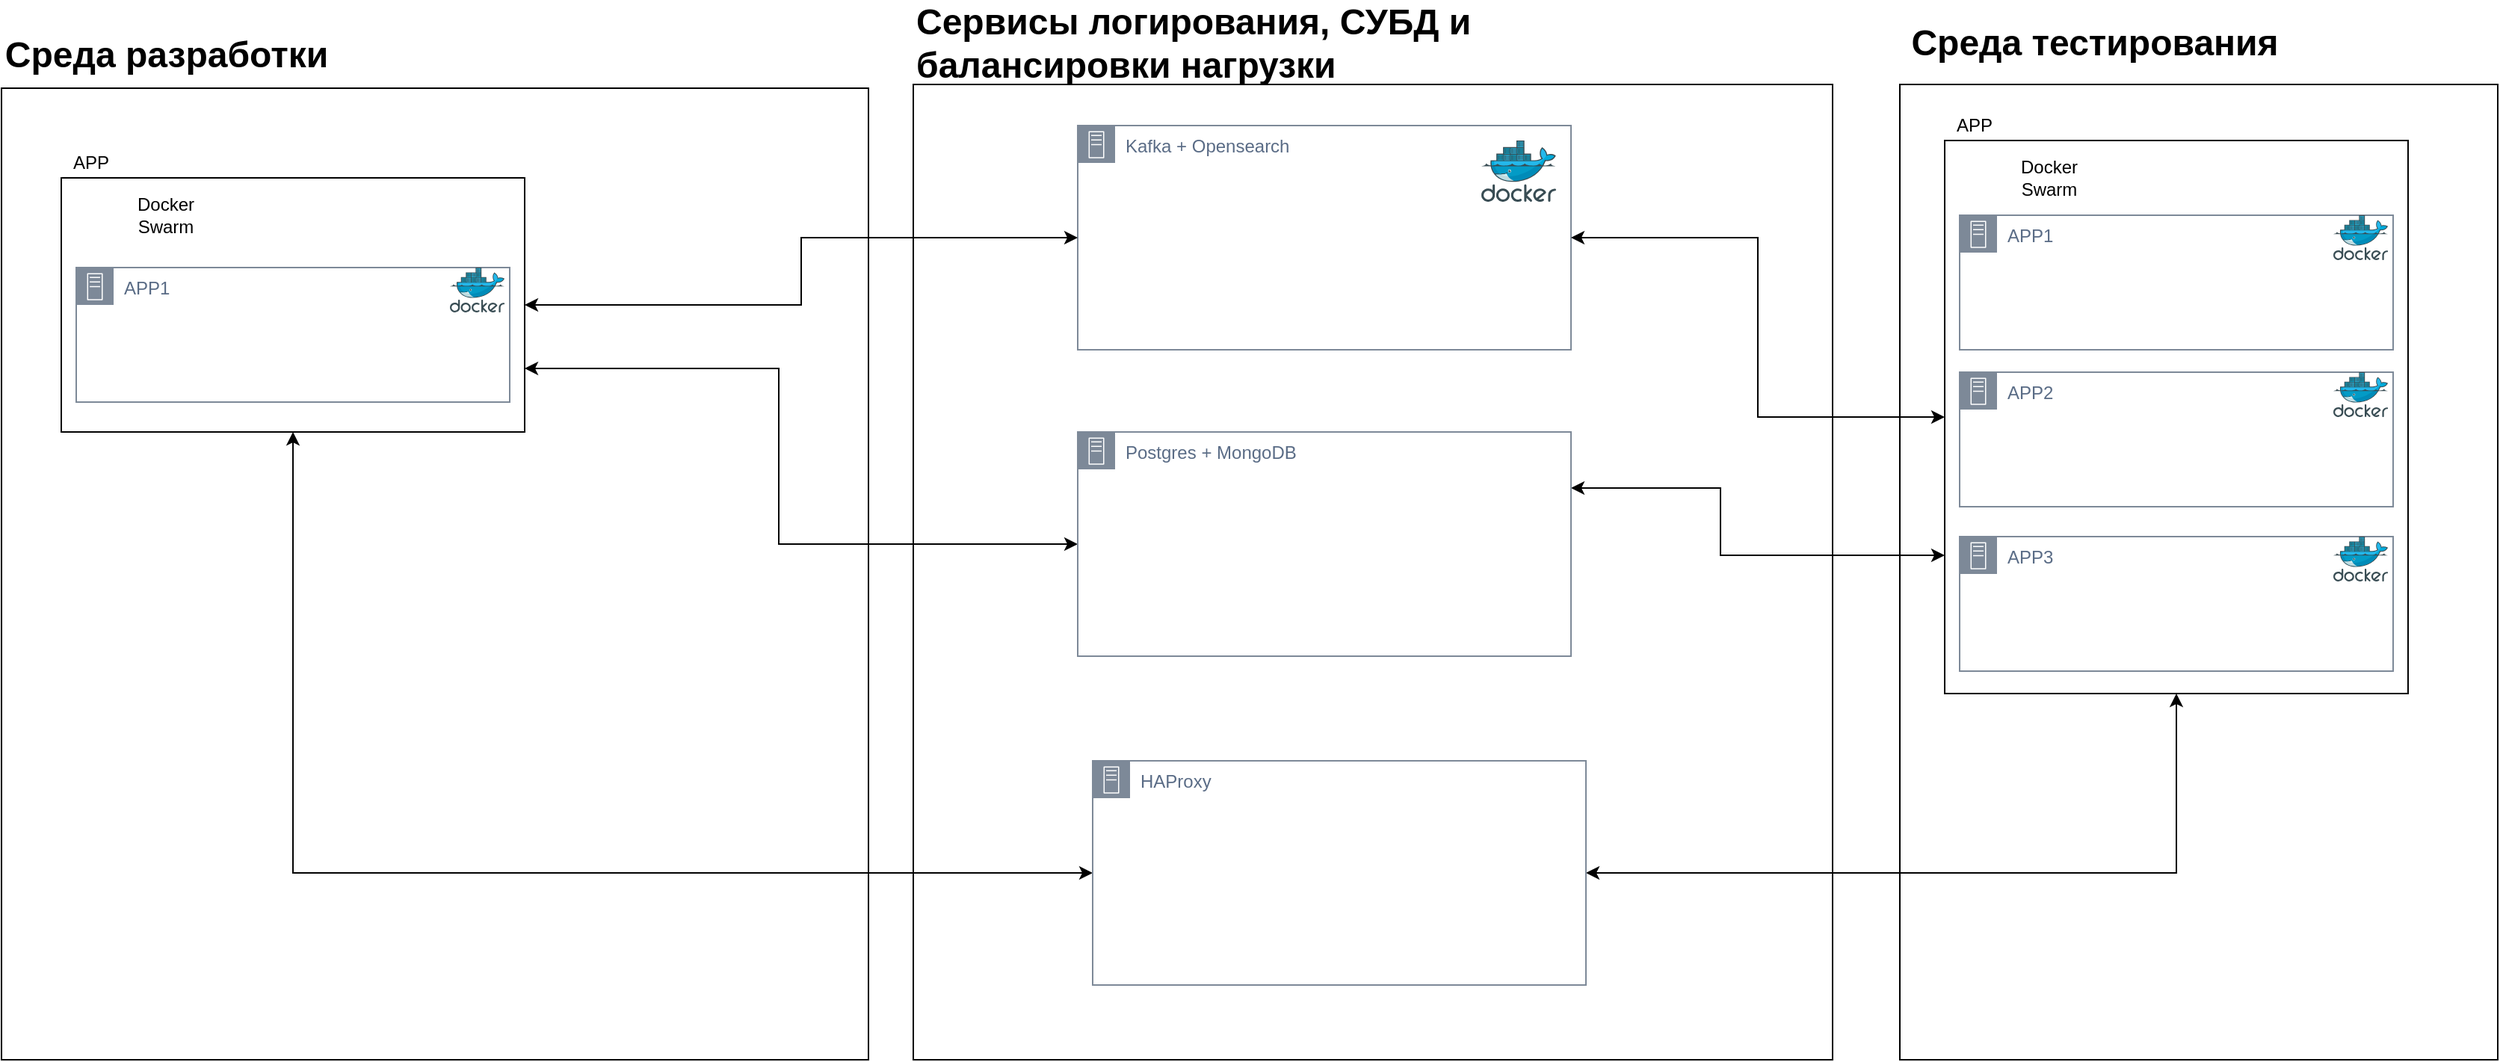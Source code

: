 <mxfile version="24.6.4" type="github" pages="2">
  <diagram name="Среда разработки/среда тестирования" id="llg9eI959ufNJ5P5xfva">
    <mxGraphModel dx="2132" dy="2349" grid="1" gridSize="10" guides="1" tooltips="1" connect="1" arrows="1" fold="1" page="1" pageScale="1" pageWidth="827" pageHeight="1169" math="0" shadow="0">
      <root>
        <mxCell id="0" />
        <mxCell id="1" parent="0" />
        <mxCell id="7yHPk8XJTkYft_NBueNa-7" value="" style="whiteSpace=wrap;html=1;movable=1;resizable=1;rotatable=1;deletable=1;editable=1;locked=0;connectable=1;" vertex="1" parent="1">
          <mxGeometry x="660" y="37.5" width="615" height="652.5" as="geometry" />
        </mxCell>
        <mxCell id="-5-JZjUfikHXncRNq7sT-1" value="" style="whiteSpace=wrap;html=1;movable=1;resizable=1;rotatable=1;deletable=1;editable=1;locked=0;connectable=1;" parent="1" vertex="1">
          <mxGeometry x="50" y="40" width="580" height="650" as="geometry" />
        </mxCell>
        <mxCell id="-5-JZjUfikHXncRNq7sT-3" value="Среда разработки" style="text;strokeColor=none;fillColor=none;html=1;fontSize=24;fontStyle=1;verticalAlign=middle;align=center;" parent="1" vertex="1">
          <mxGeometry x="110" y="-2.5" width="100" height="40" as="geometry" />
        </mxCell>
        <mxCell id="-5-JZjUfikHXncRNq7sT-4" value="Kafka + Opensearch&lt;div&gt;&lt;br&gt;&lt;/div&gt;" style="points=[[0,0],[0.25,0],[0.5,0],[0.75,0],[1,0],[1,0.25],[1,0.5],[1,0.75],[1,1],[0.75,1],[0.5,1],[0.25,1],[0,1],[0,0.75],[0,0.5],[0,0.25]];outlineConnect=0;gradientColor=none;html=1;whiteSpace=wrap;fontSize=12;fontStyle=0;container=1;pointerEvents=0;collapsible=0;recursiveResize=0;shape=mxgraph.aws4.group;grIcon=mxgraph.aws4.group_on_premise;strokeColor=#7D8998;fillColor=none;verticalAlign=top;align=left;spacingLeft=30;fontColor=#5A6C86;dashed=0;" parent="1" vertex="1">
          <mxGeometry x="770" y="65" width="330" height="150" as="geometry" />
        </mxCell>
        <mxCell id="-5-JZjUfikHXncRNq7sT-5" value="" style="image;sketch=0;aspect=fixed;html=1;points=[];align=center;fontSize=12;image=img/lib/mscae/Docker.svg;" parent="-5-JZjUfikHXncRNq7sT-4" vertex="1">
          <mxGeometry x="270" y="10" width="50" height="41" as="geometry" />
        </mxCell>
        <mxCell id="4Vv0WDQ5GXurvVNfTGHG-11" style="edgeStyle=orthogonalEdgeStyle;rounded=0;orthogonalLoop=1;jettySize=auto;html=1;exitX=1;exitY=0.5;exitDx=0;exitDy=0;entryX=0;entryY=0.5;entryDx=0;entryDy=0;startArrow=classic;startFill=1;" edge="1" parent="1" source="-5-JZjUfikHXncRNq7sT-10" target="-5-JZjUfikHXncRNq7sT-4">
          <mxGeometry relative="1" as="geometry" />
        </mxCell>
        <mxCell id="7yHPk8XJTkYft_NBueNa-12" style="edgeStyle=elbowEdgeStyle;rounded=0;orthogonalLoop=1;jettySize=auto;html=1;exitX=1;exitY=0.75;exitDx=0;exitDy=0;entryX=0;entryY=0.5;entryDx=0;entryDy=0;startArrow=classic;startFill=1;" edge="1" parent="1" source="-5-JZjUfikHXncRNq7sT-10" target="7yHPk8XJTkYft_NBueNa-10">
          <mxGeometry relative="1" as="geometry">
            <Array as="points">
              <mxPoint x="570" y="340" />
            </Array>
          </mxGeometry>
        </mxCell>
        <mxCell id="-5-JZjUfikHXncRNq7sT-10" value="" style="whiteSpace=wrap;html=1;" parent="1" vertex="1">
          <mxGeometry x="90" y="100" width="310" height="170" as="geometry" />
        </mxCell>
        <mxCell id="4Vv0WDQ5GXurvVNfTGHG-1" value="" style="shape=image;html=1;verticalAlign=top;verticalLabelPosition=bottom;labelBackgroundColor=#ffffff;imageAspect=0;aspect=fixed;image=https://cdn1.iconfinder.com/data/icons/unicons-line-vol-3/24/docker-128.png" vertex="1" parent="1">
          <mxGeometry x="100" y="105" width="40" height="40" as="geometry" />
        </mxCell>
        <mxCell id="4Vv0WDQ5GXurvVNfTGHG-2" value="Docker Swarm" style="text;html=1;align=center;verticalAlign=middle;whiteSpace=wrap;rounded=0;" vertex="1" parent="1">
          <mxGeometry x="130" y="110" width="60" height="30" as="geometry" />
        </mxCell>
        <mxCell id="4Vv0WDQ5GXurvVNfTGHG-4" value="APP" style="text;html=1;align=center;verticalAlign=middle;whiteSpace=wrap;rounded=0;" vertex="1" parent="1">
          <mxGeometry x="80" y="75" width="60" height="30" as="geometry" />
        </mxCell>
        <mxCell id="4Vv0WDQ5GXurvVNfTGHG-29" value="" style="whiteSpace=wrap;html=1;movable=1;resizable=1;rotatable=1;deletable=1;editable=1;locked=0;connectable=1;" vertex="1" parent="1">
          <mxGeometry x="1320" y="37.5" width="400" height="652.5" as="geometry" />
        </mxCell>
        <mxCell id="4Vv0WDQ5GXurvVNfTGHG-30" value="Среда тестирования" style="text;strokeColor=none;fillColor=none;html=1;fontSize=24;fontStyle=1;verticalAlign=middle;align=center;" vertex="1" parent="1">
          <mxGeometry x="1400" y="-10" width="100" height="40" as="geometry" />
        </mxCell>
        <mxCell id="7yHPk8XJTkYft_NBueNa-5" style="edgeStyle=orthogonalEdgeStyle;rounded=0;orthogonalLoop=1;jettySize=auto;html=1;exitX=0;exitY=0.5;exitDx=0;exitDy=0;entryX=1;entryY=0.5;entryDx=0;entryDy=0;startArrow=classic;startFill=1;" edge="1" parent="1" source="4Vv0WDQ5GXurvVNfTGHG-31" target="-5-JZjUfikHXncRNq7sT-4">
          <mxGeometry relative="1" as="geometry" />
        </mxCell>
        <mxCell id="7yHPk8XJTkYft_NBueNa-13" style="edgeStyle=orthogonalEdgeStyle;rounded=0;orthogonalLoop=1;jettySize=auto;html=1;exitX=0;exitY=0.75;exitDx=0;exitDy=0;entryX=1;entryY=0.25;entryDx=0;entryDy=0;startArrow=classic;startFill=1;" edge="1" parent="1" source="4Vv0WDQ5GXurvVNfTGHG-31" target="7yHPk8XJTkYft_NBueNa-10">
          <mxGeometry relative="1" as="geometry">
            <Array as="points">
              <mxPoint x="1200" y="353" />
              <mxPoint x="1200" y="308" />
            </Array>
          </mxGeometry>
        </mxCell>
        <mxCell id="4Vv0WDQ5GXurvVNfTGHG-31" value="" style="whiteSpace=wrap;html=1;" vertex="1" parent="1">
          <mxGeometry x="1350" y="75" width="310" height="370" as="geometry" />
        </mxCell>
        <mxCell id="4Vv0WDQ5GXurvVNfTGHG-32" value="" style="shape=image;html=1;verticalAlign=top;verticalLabelPosition=bottom;labelBackgroundColor=#ffffff;imageAspect=0;aspect=fixed;image=https://cdn1.iconfinder.com/data/icons/unicons-line-vol-3/24/docker-128.png" vertex="1" parent="1">
          <mxGeometry x="1360" y="80" width="40" height="40" as="geometry" />
        </mxCell>
        <mxCell id="4Vv0WDQ5GXurvVNfTGHG-33" value="Docker Swarm" style="text;html=1;align=center;verticalAlign=middle;whiteSpace=wrap;rounded=0;" vertex="1" parent="1">
          <mxGeometry x="1390" y="85" width="60" height="30" as="geometry" />
        </mxCell>
        <mxCell id="4Vv0WDQ5GXurvVNfTGHG-34" value="APP" style="text;html=1;align=center;verticalAlign=middle;whiteSpace=wrap;rounded=0;" vertex="1" parent="1">
          <mxGeometry x="1340" y="50" width="60" height="30" as="geometry" />
        </mxCell>
        <mxCell id="4Vv0WDQ5GXurvVNfTGHG-35" value="APP1&lt;div&gt;&lt;br&gt;&lt;/div&gt;" style="points=[[0,0],[0.25,0],[0.5,0],[0.75,0],[1,0],[1,0.25],[1,0.5],[1,0.75],[1,1],[0.75,1],[0.5,1],[0.25,1],[0,1],[0,0.75],[0,0.5],[0,0.25]];outlineConnect=0;gradientColor=none;html=1;whiteSpace=wrap;fontSize=12;fontStyle=0;container=1;pointerEvents=0;collapsible=0;recursiveResize=0;shape=mxgraph.aws4.group;grIcon=mxgraph.aws4.group_on_premise;strokeColor=#7D8998;fillColor=none;verticalAlign=top;align=left;spacingLeft=30;fontColor=#5A6C86;dashed=0;" vertex="1" parent="1">
          <mxGeometry x="1360" y="125" width="290" height="90" as="geometry" />
        </mxCell>
        <mxCell id="4Vv0WDQ5GXurvVNfTGHG-36" value="" style="image;sketch=0;aspect=fixed;html=1;points=[];align=center;fontSize=12;image=img/lib/mscae/Docker.svg;" vertex="1" parent="4Vv0WDQ5GXurvVNfTGHG-35">
          <mxGeometry x="250" width="36.59" height="30" as="geometry" />
        </mxCell>
        <mxCell id="7yHPk8XJTkYft_NBueNa-1" value="&lt;div&gt;APP2&lt;/div&gt;" style="points=[[0,0],[0.25,0],[0.5,0],[0.75,0],[1,0],[1,0.25],[1,0.5],[1,0.75],[1,1],[0.75,1],[0.5,1],[0.25,1],[0,1],[0,0.75],[0,0.5],[0,0.25]];outlineConnect=0;gradientColor=none;html=1;whiteSpace=wrap;fontSize=12;fontStyle=0;container=1;pointerEvents=0;collapsible=0;recursiveResize=0;shape=mxgraph.aws4.group;grIcon=mxgraph.aws4.group_on_premise;strokeColor=#7D8998;fillColor=none;verticalAlign=top;align=left;spacingLeft=30;fontColor=#5A6C86;dashed=0;" vertex="1" parent="1">
          <mxGeometry x="1360" y="230" width="290" height="90" as="geometry" />
        </mxCell>
        <mxCell id="7yHPk8XJTkYft_NBueNa-2" value="" style="image;sketch=0;aspect=fixed;html=1;points=[];align=center;fontSize=12;image=img/lib/mscae/Docker.svg;" vertex="1" parent="7yHPk8XJTkYft_NBueNa-1">
          <mxGeometry x="250" width="36.59" height="30" as="geometry" />
        </mxCell>
        <mxCell id="7yHPk8XJTkYft_NBueNa-3" value="&lt;div&gt;APP3&lt;/div&gt;&lt;div&gt;&lt;br&gt;&lt;/div&gt;" style="points=[[0,0],[0.25,0],[0.5,0],[0.75,0],[1,0],[1,0.25],[1,0.5],[1,0.75],[1,1],[0.75,1],[0.5,1],[0.25,1],[0,1],[0,0.75],[0,0.5],[0,0.25]];outlineConnect=0;gradientColor=none;html=1;whiteSpace=wrap;fontSize=12;fontStyle=0;container=1;pointerEvents=0;collapsible=0;recursiveResize=0;shape=mxgraph.aws4.group;grIcon=mxgraph.aws4.group_on_premise;strokeColor=#7D8998;fillColor=none;verticalAlign=top;align=left;spacingLeft=30;fontColor=#5A6C86;dashed=0;" vertex="1" parent="1">
          <mxGeometry x="1360" y="340" width="290" height="90" as="geometry" />
        </mxCell>
        <mxCell id="7yHPk8XJTkYft_NBueNa-4" value="" style="image;sketch=0;aspect=fixed;html=1;points=[];align=center;fontSize=12;image=img/lib/mscae/Docker.svg;" vertex="1" parent="7yHPk8XJTkYft_NBueNa-3">
          <mxGeometry x="250" width="36.59" height="30" as="geometry" />
        </mxCell>
        <mxCell id="7yHPk8XJTkYft_NBueNa-9" value="Сервисы логирования, СУБД и&amp;nbsp;&lt;div&gt;балансировки нагрузки&lt;/div&gt;" style="text;strokeColor=none;fillColor=none;html=1;fontSize=24;fontStyle=1;verticalAlign=middle;align=left;" vertex="1" parent="1">
          <mxGeometry x="660" y="-10" width="627.5" height="40" as="geometry" />
        </mxCell>
        <mxCell id="7yHPk8XJTkYft_NBueNa-10" value="Postgres + MongoDB" style="points=[[0,0],[0.25,0],[0.5,0],[0.75,0],[1,0],[1,0.25],[1,0.5],[1,0.75],[1,1],[0.75,1],[0.5,1],[0.25,1],[0,1],[0,0.75],[0,0.5],[0,0.25]];outlineConnect=0;gradientColor=none;html=1;whiteSpace=wrap;fontSize=12;fontStyle=0;container=1;pointerEvents=0;collapsible=0;recursiveResize=0;shape=mxgraph.aws4.group;grIcon=mxgraph.aws4.group_on_premise;strokeColor=#7D8998;fillColor=none;verticalAlign=top;align=left;spacingLeft=30;fontColor=#5A6C86;dashed=0;" vertex="1" parent="1">
          <mxGeometry x="770" y="270" width="330" height="150" as="geometry" />
        </mxCell>
        <mxCell id="7yHPk8XJTkYft_NBueNa-15" style="edgeStyle=orthogonalEdgeStyle;rounded=0;orthogonalLoop=1;jettySize=auto;html=1;exitX=0;exitY=0.5;exitDx=0;exitDy=0;entryX=0.5;entryY=1;entryDx=0;entryDy=0;startArrow=classic;startFill=1;" edge="1" parent="1" source="7yHPk8XJTkYft_NBueNa-14" target="-5-JZjUfikHXncRNq7sT-10">
          <mxGeometry relative="1" as="geometry">
            <mxPoint x="50" y="370" as="targetPoint" />
          </mxGeometry>
        </mxCell>
        <mxCell id="7yHPk8XJTkYft_NBueNa-16" style="edgeStyle=orthogonalEdgeStyle;rounded=0;orthogonalLoop=1;jettySize=auto;html=1;exitX=1;exitY=0.5;exitDx=0;exitDy=0;entryX=0.5;entryY=1;entryDx=0;entryDy=0;startArrow=classic;startFill=1;" edge="1" parent="1" source="7yHPk8XJTkYft_NBueNa-14" target="4Vv0WDQ5GXurvVNfTGHG-31">
          <mxGeometry relative="1" as="geometry" />
        </mxCell>
        <mxCell id="7yHPk8XJTkYft_NBueNa-14" value="HAProxy" style="points=[[0,0],[0.25,0],[0.5,0],[0.75,0],[1,0],[1,0.25],[1,0.5],[1,0.75],[1,1],[0.75,1],[0.5,1],[0.25,1],[0,1],[0,0.75],[0,0.5],[0,0.25]];outlineConnect=0;gradientColor=none;html=1;whiteSpace=wrap;fontSize=12;fontStyle=0;container=1;pointerEvents=0;collapsible=0;recursiveResize=0;shape=mxgraph.aws4.group;grIcon=mxgraph.aws4.group_on_premise;strokeColor=#7D8998;fillColor=none;verticalAlign=top;align=left;spacingLeft=30;fontColor=#5A6C86;dashed=0;" vertex="1" parent="1">
          <mxGeometry x="780" y="490" width="330" height="150" as="geometry" />
        </mxCell>
        <mxCell id="42GEZyAf3AZxVVmzzD3I-1" value="APP1&lt;div&gt;&lt;br&gt;&lt;/div&gt;" style="points=[[0,0],[0.25,0],[0.5,0],[0.75,0],[1,0],[1,0.25],[1,0.5],[1,0.75],[1,1],[0.75,1],[0.5,1],[0.25,1],[0,1],[0,0.75],[0,0.5],[0,0.25]];outlineConnect=0;gradientColor=none;html=1;whiteSpace=wrap;fontSize=12;fontStyle=0;container=1;pointerEvents=0;collapsible=0;recursiveResize=0;shape=mxgraph.aws4.group;grIcon=mxgraph.aws4.group_on_premise;strokeColor=#7D8998;fillColor=none;verticalAlign=top;align=left;spacingLeft=30;fontColor=#5A6C86;dashed=0;" vertex="1" parent="1">
          <mxGeometry x="100" y="160" width="290" height="90" as="geometry" />
        </mxCell>
        <mxCell id="42GEZyAf3AZxVVmzzD3I-2" value="" style="image;sketch=0;aspect=fixed;html=1;points=[];align=center;fontSize=12;image=img/lib/mscae/Docker.svg;" vertex="1" parent="42GEZyAf3AZxVVmzzD3I-1">
          <mxGeometry x="250" width="36.59" height="30" as="geometry" />
        </mxCell>
      </root>
    </mxGraphModel>
  </diagram>
  <diagram id="fn84XsCyDBIodZMzv-_E" name="Продуктивная среда">
    <mxGraphModel dx="1459" dy="1976" grid="1" gridSize="10" guides="1" tooltips="1" connect="1" arrows="1" fold="1" page="1" pageScale="1" pageWidth="827" pageHeight="1169" math="0" shadow="0">
      <root>
        <mxCell id="0" />
        <mxCell id="1" parent="0" />
        <mxCell id="l5wIW429BPAiT2nfO5Ks-4" value="" style="whiteSpace=wrap;html=1;movable=0;resizable=0;rotatable=0;deletable=0;editable=0;locked=1;connectable=0;" vertex="1" parent="1">
          <mxGeometry x="600" y="37.5" width="1130" height="692.5" as="geometry" />
        </mxCell>
        <mxCell id="l5wIW429BPAiT2nfO5Ks-2" value="Kafka + Opensearch&lt;div&gt;&lt;br&gt;&lt;/div&gt;" style="points=[[0,0],[0.25,0],[0.5,0],[0.75,0],[1,0],[1,0.25],[1,0.5],[1,0.75],[1,1],[0.75,1],[0.5,1],[0.25,1],[0,1],[0,0.75],[0,0.5],[0,0.25]];outlineConnect=0;gradientColor=none;html=1;whiteSpace=wrap;fontSize=12;fontStyle=0;container=1;pointerEvents=0;collapsible=0;recursiveResize=0;shape=mxgraph.aws4.group;grIcon=mxgraph.aws4.group_on_premise;strokeColor=#7D8998;fillColor=none;verticalAlign=top;align=left;spacingLeft=30;fontColor=#5A6C86;dashed=0;" vertex="1" parent="1">
          <mxGeometry x="770" y="65" width="330" height="150" as="geometry" />
        </mxCell>
        <mxCell id="l5wIW429BPAiT2nfO5Ks-3" value="" style="image;sketch=0;aspect=fixed;html=1;points=[];align=center;fontSize=12;image=img/lib/mscae/Docker.svg;" vertex="1" parent="l5wIW429BPAiT2nfO5Ks-2">
          <mxGeometry x="270" y="10" width="50" height="41" as="geometry" />
        </mxCell>
        <mxCell id="l5wIW429BPAiT2nfO5Ks-5" value="Среда разработки" style="text;strokeColor=none;fillColor=none;html=1;fontSize=24;fontStyle=1;verticalAlign=middle;align=center;" vertex="1" parent="1">
          <mxGeometry x="660" y="-10" width="100" height="40" as="geometry" />
        </mxCell>
        <mxCell id="l5wIW429BPAiT2nfO5Ks-6" style="edgeStyle=orthogonalEdgeStyle;rounded=0;orthogonalLoop=1;jettySize=auto;html=1;exitX=0;exitY=0.25;exitDx=0;exitDy=0;entryX=1;entryY=0.5;entryDx=0;entryDy=0;startArrow=classic;startFill=1;" edge="1" parent="1" source="l5wIW429BPAiT2nfO5Ks-8" target="l5wIW429BPAiT2nfO5Ks-2">
          <mxGeometry relative="1" as="geometry">
            <Array as="points">
              <mxPoint x="1290" y="167" />
              <mxPoint x="1160" y="167" />
              <mxPoint x="1160" y="140" />
            </Array>
          </mxGeometry>
        </mxCell>
        <mxCell id="l5wIW429BPAiT2nfO5Ks-7" style="edgeStyle=orthogonalEdgeStyle;rounded=0;orthogonalLoop=1;jettySize=auto;html=1;exitX=0.001;exitY=0.42;exitDx=0;exitDy=0;startArrow=classic;startFill=1;exitPerimeter=0;" edge="1" parent="1" source="l5wIW429BPAiT2nfO5Ks-8" target="l5wIW429BPAiT2nfO5Ks-19">
          <mxGeometry relative="1" as="geometry">
            <Array as="points">
              <mxPoint x="935" y="230" />
            </Array>
            <mxPoint x="1150" y="300" as="targetPoint" />
          </mxGeometry>
        </mxCell>
        <mxCell id="l5wIW429BPAiT2nfO5Ks-8" value="" style="whiteSpace=wrap;html=1;" vertex="1" parent="1">
          <mxGeometry x="1350" y="75" width="310" height="370" as="geometry" />
        </mxCell>
        <mxCell id="l5wIW429BPAiT2nfO5Ks-9" value="" style="shape=image;html=1;verticalAlign=top;verticalLabelPosition=bottom;labelBackgroundColor=#ffffff;imageAspect=0;aspect=fixed;image=https://cdn1.iconfinder.com/data/icons/unicons-line-vol-3/24/docker-128.png" vertex="1" parent="1">
          <mxGeometry x="1360" y="80" width="40" height="40" as="geometry" />
        </mxCell>
        <mxCell id="l5wIW429BPAiT2nfO5Ks-10" value="Docker Swarm" style="text;html=1;align=center;verticalAlign=middle;whiteSpace=wrap;rounded=0;" vertex="1" parent="1">
          <mxGeometry x="1390" y="85" width="60" height="30" as="geometry" />
        </mxCell>
        <mxCell id="l5wIW429BPAiT2nfO5Ks-11" value="APP" style="text;html=1;align=center;verticalAlign=middle;whiteSpace=wrap;rounded=0;" vertex="1" parent="1">
          <mxGeometry x="1340" y="50" width="60" height="30" as="geometry" />
        </mxCell>
        <mxCell id="l5wIW429BPAiT2nfO5Ks-12" value="APP1&lt;div&gt;&lt;br&gt;&lt;/div&gt;" style="points=[[0,0],[0.25,0],[0.5,0],[0.75,0],[1,0],[1,0.25],[1,0.5],[1,0.75],[1,1],[0.75,1],[0.5,1],[0.25,1],[0,1],[0,0.75],[0,0.5],[0,0.25]];outlineConnect=0;gradientColor=none;html=1;whiteSpace=wrap;fontSize=12;fontStyle=0;container=1;pointerEvents=0;collapsible=0;recursiveResize=0;shape=mxgraph.aws4.group;grIcon=mxgraph.aws4.group_on_premise;strokeColor=#7D8998;fillColor=none;verticalAlign=top;align=left;spacingLeft=30;fontColor=#5A6C86;dashed=0;" vertex="1" parent="1">
          <mxGeometry x="1360" y="125" width="290" height="90" as="geometry" />
        </mxCell>
        <mxCell id="l5wIW429BPAiT2nfO5Ks-13" value="" style="image;sketch=0;aspect=fixed;html=1;points=[];align=center;fontSize=12;image=img/lib/mscae/Docker.svg;" vertex="1" parent="l5wIW429BPAiT2nfO5Ks-12">
          <mxGeometry x="250" width="36.59" height="30" as="geometry" />
        </mxCell>
        <mxCell id="l5wIW429BPAiT2nfO5Ks-14" value="&lt;div&gt;APP2&lt;/div&gt;" style="points=[[0,0],[0.25,0],[0.5,0],[0.75,0],[1,0],[1,0.25],[1,0.5],[1,0.75],[1,1],[0.75,1],[0.5,1],[0.25,1],[0,1],[0,0.75],[0,0.5],[0,0.25]];outlineConnect=0;gradientColor=none;html=1;whiteSpace=wrap;fontSize=12;fontStyle=0;container=1;pointerEvents=0;collapsible=0;recursiveResize=0;shape=mxgraph.aws4.group;grIcon=mxgraph.aws4.group_on_premise;strokeColor=#7D8998;fillColor=none;verticalAlign=top;align=left;spacingLeft=30;fontColor=#5A6C86;dashed=0;" vertex="1" parent="1">
          <mxGeometry x="1360" y="230" width="290" height="90" as="geometry" />
        </mxCell>
        <mxCell id="l5wIW429BPAiT2nfO5Ks-15" value="" style="image;sketch=0;aspect=fixed;html=1;points=[];align=center;fontSize=12;image=img/lib/mscae/Docker.svg;" vertex="1" parent="l5wIW429BPAiT2nfO5Ks-14">
          <mxGeometry x="250" width="36.59" height="30" as="geometry" />
        </mxCell>
        <mxCell id="l5wIW429BPAiT2nfO5Ks-16" value="&lt;div&gt;APP3&lt;/div&gt;&lt;div&gt;&lt;br&gt;&lt;/div&gt;" style="points=[[0,0],[0.25,0],[0.5,0],[0.75,0],[1,0],[1,0.25],[1,0.5],[1,0.75],[1,1],[0.75,1],[0.5,1],[0.25,1],[0,1],[0,0.75],[0,0.5],[0,0.25]];outlineConnect=0;gradientColor=none;html=1;whiteSpace=wrap;fontSize=12;fontStyle=0;container=1;pointerEvents=0;collapsible=0;recursiveResize=0;shape=mxgraph.aws4.group;grIcon=mxgraph.aws4.group_on_premise;strokeColor=#7D8998;fillColor=none;verticalAlign=top;align=left;spacingLeft=30;fontColor=#5A6C86;dashed=0;" vertex="1" parent="1">
          <mxGeometry x="1360" y="340" width="290" height="90" as="geometry" />
        </mxCell>
        <mxCell id="l5wIW429BPAiT2nfO5Ks-17" value="" style="image;sketch=0;aspect=fixed;html=1;points=[];align=center;fontSize=12;image=img/lib/mscae/Docker.svg;" vertex="1" parent="l5wIW429BPAiT2nfO5Ks-16">
          <mxGeometry x="250" width="36.59" height="30" as="geometry" />
        </mxCell>
        <mxCell id="l5wIW429BPAiT2nfO5Ks-19" value="Postgres" style="points=[[0,0],[0.25,0],[0.5,0],[0.75,0],[1,0],[1,0.25],[1,0.5],[1,0.75],[1,1],[0.75,1],[0.5,1],[0.25,1],[0,1],[0,0.75],[0,0.5],[0,0.25]];outlineConnect=0;gradientColor=none;html=1;whiteSpace=wrap;fontSize=12;fontStyle=0;container=1;pointerEvents=0;collapsible=0;recursiveResize=0;shape=mxgraph.aws4.group;grIcon=mxgraph.aws4.group_on_premise;strokeColor=#7D8998;fillColor=none;verticalAlign=top;align=left;spacingLeft=30;fontColor=#5A6C86;dashed=0;" vertex="1" parent="1">
          <mxGeometry x="770" y="240" width="330" height="150" as="geometry" />
        </mxCell>
        <mxCell id="l5wIW429BPAiT2nfO5Ks-20" style="edgeStyle=orthogonalEdgeStyle;rounded=0;orthogonalLoop=1;jettySize=auto;html=1;exitX=0.5;exitY=0;exitDx=0;exitDy=0;entryX=0.5;entryY=1;entryDx=0;entryDy=0;startArrow=classic;startFill=1;" edge="1" parent="1" source="l5wIW429BPAiT2nfO5Ks-21" target="l5wIW429BPAiT2nfO5Ks-8">
          <mxGeometry relative="1" as="geometry" />
        </mxCell>
        <mxCell id="l5wIW429BPAiT2nfO5Ks-21" value="HAProxy" style="points=[[0,0],[0.25,0],[0.5,0],[0.75,0],[1,0],[1,0.25],[1,0.5],[1,0.75],[1,1],[0.75,1],[0.5,1],[0.25,1],[0,1],[0,0.75],[0,0.5],[0,0.25]];outlineConnect=0;gradientColor=none;html=1;whiteSpace=wrap;fontSize=12;fontStyle=0;container=1;pointerEvents=0;collapsible=0;recursiveResize=0;shape=mxgraph.aws4.group;grIcon=mxgraph.aws4.group_on_premise;strokeColor=#7D8998;fillColor=none;verticalAlign=top;align=left;spacingLeft=30;fontColor=#5A6C86;dashed=0;" vertex="1" parent="1">
          <mxGeometry x="1350" y="560" width="310" height="150" as="geometry" />
        </mxCell>
        <mxCell id="l5wIW429BPAiT2nfO5Ks-23" style="edgeStyle=orthogonalEdgeStyle;rounded=0;orthogonalLoop=1;jettySize=auto;html=1;exitX=1;exitY=0.5;exitDx=0;exitDy=0;entryX=0.003;entryY=0.877;entryDx=0;entryDy=0;entryPerimeter=0;startArrow=classic;startFill=1;" edge="1" parent="1" source="l5wIW429BPAiT2nfO5Ks-22" target="l5wIW429BPAiT2nfO5Ks-8">
          <mxGeometry relative="1" as="geometry">
            <Array as="points">
              <mxPoint x="1210" y="485" />
              <mxPoint x="1210" y="399" />
            </Array>
          </mxGeometry>
        </mxCell>
        <mxCell id="l5wIW429BPAiT2nfO5Ks-22" value="MongoDB" style="points=[[0,0],[0.25,0],[0.5,0],[0.75,0],[1,0],[1,0.25],[1,0.5],[1,0.75],[1,1],[0.75,1],[0.5,1],[0.25,1],[0,1],[0,0.75],[0,0.5],[0,0.25]];outlineConnect=0;gradientColor=none;html=1;whiteSpace=wrap;fontSize=12;fontStyle=0;container=1;pointerEvents=0;collapsible=0;recursiveResize=0;shape=mxgraph.aws4.group;grIcon=mxgraph.aws4.group_on_premise;strokeColor=#7D8998;fillColor=none;verticalAlign=top;align=left;spacingLeft=30;fontColor=#5A6C86;dashed=0;" vertex="1" parent="1">
          <mxGeometry x="770" y="410" width="330" height="150" as="geometry" />
        </mxCell>
      </root>
    </mxGraphModel>
  </diagram>
</mxfile>
